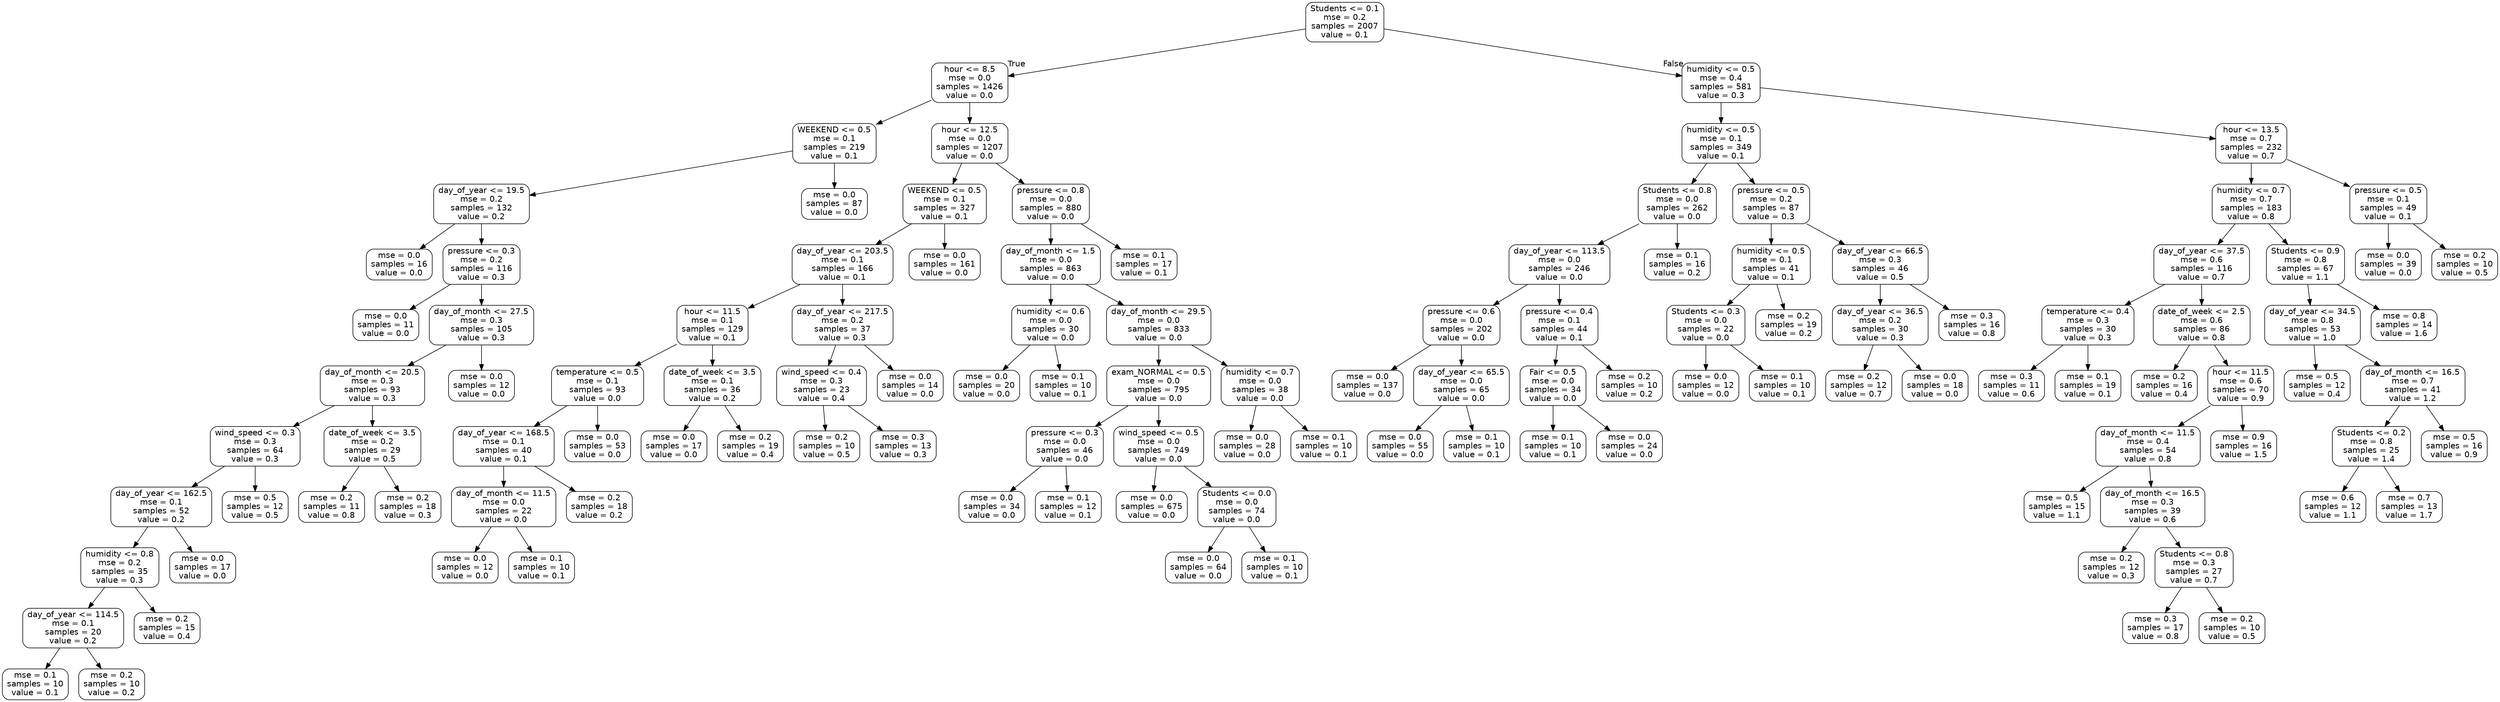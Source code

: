 digraph Tree {
node [shape=box, style="rounded", color="black", fontname=helvetica] ;
edge [fontname=helvetica] ;
0 [label="Students <= 0.1\nmse = 0.2\nsamples = 2007\nvalue = 0.1"] ;
1 [label="hour <= 8.5\nmse = 0.0\nsamples = 1426\nvalue = 0.0"] ;
0 -> 1 [labeldistance=2.5, labelangle=45, headlabel="True"] ;
2 [label="WEEKEND <= 0.5\nmse = 0.1\nsamples = 219\nvalue = 0.1"] ;
1 -> 2 ;
3 [label="day_of_year <= 19.5\nmse = 0.2\nsamples = 132\nvalue = 0.2"] ;
2 -> 3 ;
4 [label="mse = 0.0\nsamples = 16\nvalue = 0.0"] ;
3 -> 4 ;
5 [label="pressure <= 0.3\nmse = 0.2\nsamples = 116\nvalue = 0.3"] ;
3 -> 5 ;
6 [label="mse = 0.0\nsamples = 11\nvalue = 0.0"] ;
5 -> 6 ;
7 [label="day_of_month <= 27.5\nmse = 0.3\nsamples = 105\nvalue = 0.3"] ;
5 -> 7 ;
8 [label="day_of_month <= 20.5\nmse = 0.3\nsamples = 93\nvalue = 0.3"] ;
7 -> 8 ;
9 [label="wind_speed <= 0.3\nmse = 0.3\nsamples = 64\nvalue = 0.3"] ;
8 -> 9 ;
10 [label="day_of_year <= 162.5\nmse = 0.1\nsamples = 52\nvalue = 0.2"] ;
9 -> 10 ;
11 [label="humidity <= 0.8\nmse = 0.2\nsamples = 35\nvalue = 0.3"] ;
10 -> 11 ;
12 [label="day_of_year <= 114.5\nmse = 0.1\nsamples = 20\nvalue = 0.2"] ;
11 -> 12 ;
13 [label="mse = 0.1\nsamples = 10\nvalue = 0.1"] ;
12 -> 13 ;
14 [label="mse = 0.2\nsamples = 10\nvalue = 0.2"] ;
12 -> 14 ;
15 [label="mse = 0.2\nsamples = 15\nvalue = 0.4"] ;
11 -> 15 ;
16 [label="mse = 0.0\nsamples = 17\nvalue = 0.0"] ;
10 -> 16 ;
17 [label="mse = 0.5\nsamples = 12\nvalue = 0.5"] ;
9 -> 17 ;
18 [label="date_of_week <= 3.5\nmse = 0.2\nsamples = 29\nvalue = 0.5"] ;
8 -> 18 ;
19 [label="mse = 0.2\nsamples = 11\nvalue = 0.8"] ;
18 -> 19 ;
20 [label="mse = 0.2\nsamples = 18\nvalue = 0.3"] ;
18 -> 20 ;
21 [label="mse = 0.0\nsamples = 12\nvalue = 0.0"] ;
7 -> 21 ;
22 [label="mse = 0.0\nsamples = 87\nvalue = 0.0"] ;
2 -> 22 ;
23 [label="hour <= 12.5\nmse = 0.0\nsamples = 1207\nvalue = 0.0"] ;
1 -> 23 ;
24 [label="WEEKEND <= 0.5\nmse = 0.1\nsamples = 327\nvalue = 0.1"] ;
23 -> 24 ;
25 [label="day_of_year <= 203.5\nmse = 0.1\nsamples = 166\nvalue = 0.1"] ;
24 -> 25 ;
26 [label="hour <= 11.5\nmse = 0.1\nsamples = 129\nvalue = 0.1"] ;
25 -> 26 ;
27 [label="temperature <= 0.5\nmse = 0.1\nsamples = 93\nvalue = 0.0"] ;
26 -> 27 ;
28 [label="day_of_year <= 168.5\nmse = 0.1\nsamples = 40\nvalue = 0.1"] ;
27 -> 28 ;
29 [label="day_of_month <= 11.5\nmse = 0.0\nsamples = 22\nvalue = 0.0"] ;
28 -> 29 ;
30 [label="mse = 0.0\nsamples = 12\nvalue = 0.0"] ;
29 -> 30 ;
31 [label="mse = 0.1\nsamples = 10\nvalue = 0.1"] ;
29 -> 31 ;
32 [label="mse = 0.2\nsamples = 18\nvalue = 0.2"] ;
28 -> 32 ;
33 [label="mse = 0.0\nsamples = 53\nvalue = 0.0"] ;
27 -> 33 ;
34 [label="date_of_week <= 3.5\nmse = 0.1\nsamples = 36\nvalue = 0.2"] ;
26 -> 34 ;
35 [label="mse = 0.0\nsamples = 17\nvalue = 0.0"] ;
34 -> 35 ;
36 [label="mse = 0.2\nsamples = 19\nvalue = 0.4"] ;
34 -> 36 ;
37 [label="day_of_year <= 217.5\nmse = 0.2\nsamples = 37\nvalue = 0.3"] ;
25 -> 37 ;
38 [label="wind_speed <= 0.4\nmse = 0.3\nsamples = 23\nvalue = 0.4"] ;
37 -> 38 ;
39 [label="mse = 0.2\nsamples = 10\nvalue = 0.5"] ;
38 -> 39 ;
40 [label="mse = 0.3\nsamples = 13\nvalue = 0.3"] ;
38 -> 40 ;
41 [label="mse = 0.0\nsamples = 14\nvalue = 0.0"] ;
37 -> 41 ;
42 [label="mse = 0.0\nsamples = 161\nvalue = 0.0"] ;
24 -> 42 ;
43 [label="pressure <= 0.8\nmse = 0.0\nsamples = 880\nvalue = 0.0"] ;
23 -> 43 ;
44 [label="day_of_month <= 1.5\nmse = 0.0\nsamples = 863\nvalue = 0.0"] ;
43 -> 44 ;
45 [label="humidity <= 0.6\nmse = 0.0\nsamples = 30\nvalue = 0.0"] ;
44 -> 45 ;
46 [label="mse = 0.0\nsamples = 20\nvalue = 0.0"] ;
45 -> 46 ;
47 [label="mse = 0.1\nsamples = 10\nvalue = 0.1"] ;
45 -> 47 ;
48 [label="day_of_month <= 29.5\nmse = 0.0\nsamples = 833\nvalue = 0.0"] ;
44 -> 48 ;
49 [label="exam_NORMAL <= 0.5\nmse = 0.0\nsamples = 795\nvalue = 0.0"] ;
48 -> 49 ;
50 [label="pressure <= 0.3\nmse = 0.0\nsamples = 46\nvalue = 0.0"] ;
49 -> 50 ;
51 [label="mse = 0.0\nsamples = 34\nvalue = 0.0"] ;
50 -> 51 ;
52 [label="mse = 0.1\nsamples = 12\nvalue = 0.1"] ;
50 -> 52 ;
53 [label="wind_speed <= 0.5\nmse = 0.0\nsamples = 749\nvalue = 0.0"] ;
49 -> 53 ;
54 [label="mse = 0.0\nsamples = 675\nvalue = 0.0"] ;
53 -> 54 ;
55 [label="Students <= 0.0\nmse = 0.0\nsamples = 74\nvalue = 0.0"] ;
53 -> 55 ;
56 [label="mse = 0.0\nsamples = 64\nvalue = 0.0"] ;
55 -> 56 ;
57 [label="mse = 0.1\nsamples = 10\nvalue = 0.1"] ;
55 -> 57 ;
58 [label="humidity <= 0.7\nmse = 0.0\nsamples = 38\nvalue = 0.0"] ;
48 -> 58 ;
59 [label="mse = 0.0\nsamples = 28\nvalue = 0.0"] ;
58 -> 59 ;
60 [label="mse = 0.1\nsamples = 10\nvalue = 0.1"] ;
58 -> 60 ;
61 [label="mse = 0.1\nsamples = 17\nvalue = 0.1"] ;
43 -> 61 ;
62 [label="humidity <= 0.5\nmse = 0.4\nsamples = 581\nvalue = 0.3"] ;
0 -> 62 [labeldistance=2.5, labelangle=-45, headlabel="False"] ;
63 [label="humidity <= 0.5\nmse = 0.1\nsamples = 349\nvalue = 0.1"] ;
62 -> 63 ;
64 [label="Students <= 0.8\nmse = 0.0\nsamples = 262\nvalue = 0.0"] ;
63 -> 64 ;
65 [label="day_of_year <= 113.5\nmse = 0.0\nsamples = 246\nvalue = 0.0"] ;
64 -> 65 ;
66 [label="pressure <= 0.6\nmse = 0.0\nsamples = 202\nvalue = 0.0"] ;
65 -> 66 ;
67 [label="mse = 0.0\nsamples = 137\nvalue = 0.0"] ;
66 -> 67 ;
68 [label="day_of_year <= 65.5\nmse = 0.0\nsamples = 65\nvalue = 0.0"] ;
66 -> 68 ;
69 [label="mse = 0.0\nsamples = 55\nvalue = 0.0"] ;
68 -> 69 ;
70 [label="mse = 0.1\nsamples = 10\nvalue = 0.1"] ;
68 -> 70 ;
71 [label="pressure <= 0.4\nmse = 0.1\nsamples = 44\nvalue = 0.1"] ;
65 -> 71 ;
72 [label="Fair <= 0.5\nmse = 0.0\nsamples = 34\nvalue = 0.0"] ;
71 -> 72 ;
73 [label="mse = 0.1\nsamples = 10\nvalue = 0.1"] ;
72 -> 73 ;
74 [label="mse = 0.0\nsamples = 24\nvalue = 0.0"] ;
72 -> 74 ;
75 [label="mse = 0.2\nsamples = 10\nvalue = 0.2"] ;
71 -> 75 ;
76 [label="mse = 0.1\nsamples = 16\nvalue = 0.2"] ;
64 -> 76 ;
77 [label="pressure <= 0.5\nmse = 0.2\nsamples = 87\nvalue = 0.3"] ;
63 -> 77 ;
78 [label="humidity <= 0.5\nmse = 0.1\nsamples = 41\nvalue = 0.1"] ;
77 -> 78 ;
79 [label="Students <= 0.3\nmse = 0.0\nsamples = 22\nvalue = 0.0"] ;
78 -> 79 ;
80 [label="mse = 0.0\nsamples = 12\nvalue = 0.0"] ;
79 -> 80 ;
81 [label="mse = 0.1\nsamples = 10\nvalue = 0.1"] ;
79 -> 81 ;
82 [label="mse = 0.2\nsamples = 19\nvalue = 0.2"] ;
78 -> 82 ;
83 [label="day_of_year <= 66.5\nmse = 0.3\nsamples = 46\nvalue = 0.5"] ;
77 -> 83 ;
84 [label="day_of_year <= 36.5\nmse = 0.2\nsamples = 30\nvalue = 0.3"] ;
83 -> 84 ;
85 [label="mse = 0.2\nsamples = 12\nvalue = 0.7"] ;
84 -> 85 ;
86 [label="mse = 0.0\nsamples = 18\nvalue = 0.0"] ;
84 -> 86 ;
87 [label="mse = 0.3\nsamples = 16\nvalue = 0.8"] ;
83 -> 87 ;
88 [label="hour <= 13.5\nmse = 0.7\nsamples = 232\nvalue = 0.7"] ;
62 -> 88 ;
89 [label="humidity <= 0.7\nmse = 0.7\nsamples = 183\nvalue = 0.8"] ;
88 -> 89 ;
90 [label="day_of_year <= 37.5\nmse = 0.6\nsamples = 116\nvalue = 0.7"] ;
89 -> 90 ;
91 [label="temperature <= 0.4\nmse = 0.3\nsamples = 30\nvalue = 0.3"] ;
90 -> 91 ;
92 [label="mse = 0.3\nsamples = 11\nvalue = 0.6"] ;
91 -> 92 ;
93 [label="mse = 0.1\nsamples = 19\nvalue = 0.1"] ;
91 -> 93 ;
94 [label="date_of_week <= 2.5\nmse = 0.6\nsamples = 86\nvalue = 0.8"] ;
90 -> 94 ;
95 [label="mse = 0.2\nsamples = 16\nvalue = 0.4"] ;
94 -> 95 ;
96 [label="hour <= 11.5\nmse = 0.6\nsamples = 70\nvalue = 0.9"] ;
94 -> 96 ;
97 [label="day_of_month <= 11.5\nmse = 0.4\nsamples = 54\nvalue = 0.8"] ;
96 -> 97 ;
98 [label="mse = 0.5\nsamples = 15\nvalue = 1.1"] ;
97 -> 98 ;
99 [label="day_of_month <= 16.5\nmse = 0.3\nsamples = 39\nvalue = 0.6"] ;
97 -> 99 ;
100 [label="mse = 0.2\nsamples = 12\nvalue = 0.3"] ;
99 -> 100 ;
101 [label="Students <= 0.8\nmse = 0.3\nsamples = 27\nvalue = 0.7"] ;
99 -> 101 ;
102 [label="mse = 0.3\nsamples = 17\nvalue = 0.8"] ;
101 -> 102 ;
103 [label="mse = 0.2\nsamples = 10\nvalue = 0.5"] ;
101 -> 103 ;
104 [label="mse = 0.9\nsamples = 16\nvalue = 1.5"] ;
96 -> 104 ;
105 [label="Students <= 0.9\nmse = 0.8\nsamples = 67\nvalue = 1.1"] ;
89 -> 105 ;
106 [label="day_of_year <= 34.5\nmse = 0.8\nsamples = 53\nvalue = 1.0"] ;
105 -> 106 ;
107 [label="mse = 0.5\nsamples = 12\nvalue = 0.4"] ;
106 -> 107 ;
108 [label="day_of_month <= 16.5\nmse = 0.7\nsamples = 41\nvalue = 1.2"] ;
106 -> 108 ;
109 [label="Students <= 0.2\nmse = 0.8\nsamples = 25\nvalue = 1.4"] ;
108 -> 109 ;
110 [label="mse = 0.6\nsamples = 12\nvalue = 1.1"] ;
109 -> 110 ;
111 [label="mse = 0.7\nsamples = 13\nvalue = 1.7"] ;
109 -> 111 ;
112 [label="mse = 0.5\nsamples = 16\nvalue = 0.9"] ;
108 -> 112 ;
113 [label="mse = 0.8\nsamples = 14\nvalue = 1.6"] ;
105 -> 113 ;
114 [label="pressure <= 0.5\nmse = 0.1\nsamples = 49\nvalue = 0.1"] ;
88 -> 114 ;
115 [label="mse = 0.0\nsamples = 39\nvalue = 0.0"] ;
114 -> 115 ;
116 [label="mse = 0.2\nsamples = 10\nvalue = 0.5"] ;
114 -> 116 ;
}